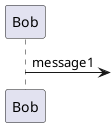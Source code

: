 {
  "sha1": "l81xa3eix9wp1ayqov3m6dvz8riwrdv",
  "insertion": {
    "when": "2024-06-03T18:59:33.835Z",
    "user": "plantuml@gmail.com"
  }
}
@startuml
Bob ->] : message1
@enduml
